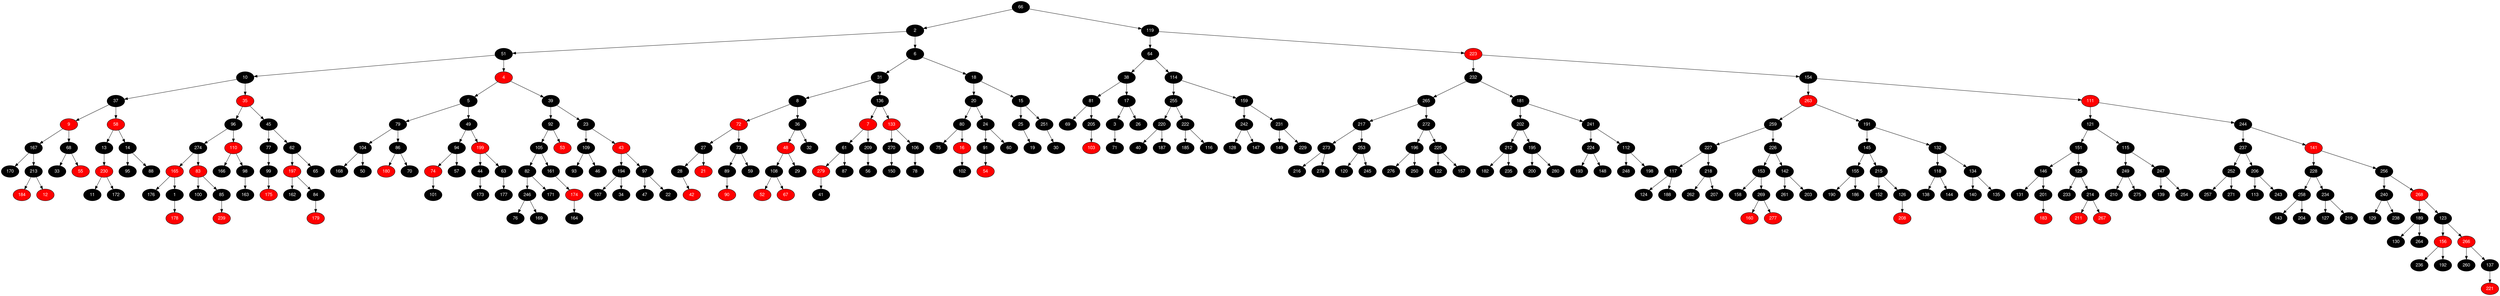 digraph RB_Teste {
	node [fontname="Helvetica,Arial,sans-serif" style="filled"]
	edge [fontname="Helvetica,Arial,sans-serif" color="black"]

	{
		node [fillcolor=" black" fontcolor=" white"] 66 
		node [fillcolor=" black" fontcolor=" white"] 2 
		node [fillcolor=" black" fontcolor=" white"] 51 
		node [fillcolor=" black" fontcolor=" white"] 10 
		node [fillcolor=" black" fontcolor=" white"] 37 
		node [fillcolor=" red" fontcolor=" white"] 9 
		node [fillcolor=" black" fontcolor=" white"] 167 
		node [fillcolor=" black" fontcolor=" white"] 170 
		node [fillcolor=" black" fontcolor=" white"] 213 
		node [fillcolor=" red" fontcolor=" white"] 184 
		node [fillcolor=" red" fontcolor=" white"] 12 
		node [fillcolor=" black" fontcolor=" white"] 68 
		node [fillcolor=" black" fontcolor=" white"] 33 
		node [fillcolor=" red" fontcolor=" white"] 55 
		node [fillcolor=" red" fontcolor=" white"] 58 
		node [fillcolor=" black" fontcolor=" white"] 13 
		node [fillcolor=" red" fontcolor=" white"] 230 
		node [fillcolor=" black" fontcolor=" white"] 11 
		node [fillcolor=" black" fontcolor=" white"] 172 
		node [fillcolor=" black" fontcolor=" white"] 14 
		node [fillcolor=" black" fontcolor=" white"] 95 
		node [fillcolor=" black" fontcolor=" white"] 88 
		node [fillcolor=" red" fontcolor=" white"] 35 
		node [fillcolor=" black" fontcolor=" white"] 96 
		node [fillcolor=" black" fontcolor=" white"] 274 
		node [fillcolor=" red" fontcolor=" white"] 165 
		node [fillcolor=" black" fontcolor=" white"] 176 
		node [fillcolor=" black" fontcolor=" white"] 1 
		node [fillcolor=" red" fontcolor=" white"] 178 
		node [fillcolor=" red" fontcolor=" white"] 83 
		node [fillcolor=" black" fontcolor=" white"] 100 
		node [fillcolor=" black" fontcolor=" white"] 85 
		node [fillcolor=" red" fontcolor=" white"] 239 
		node [fillcolor=" red" fontcolor=" white"] 110 
		node [fillcolor=" black" fontcolor=" white"] 166 
		node [fillcolor=" black" fontcolor=" white"] 98 
		node [fillcolor=" black" fontcolor=" white"] 163 
		node [fillcolor=" black" fontcolor=" white"] 45 
		node [fillcolor=" black" fontcolor=" white"] 77 
		node [fillcolor=" black" fontcolor=" white"] 99 
		node [fillcolor=" red" fontcolor=" white"] 175 
		node [fillcolor=" black" fontcolor=" white"] 62 
		node [fillcolor=" red" fontcolor=" white"] 197 
		node [fillcolor=" black" fontcolor=" white"] 162 
		node [fillcolor=" black" fontcolor=" white"] 84 
		node [fillcolor=" red" fontcolor=" white"] 179 
		node [fillcolor=" black" fontcolor=" white"] 65 
		node [fillcolor=" red" fontcolor=" white"] 4 
		node [fillcolor=" black" fontcolor=" white"] 5 
		node [fillcolor=" black" fontcolor=" white"] 79 
		node [fillcolor=" black" fontcolor=" white"] 104 
		node [fillcolor=" black" fontcolor=" white"] 168 
		node [fillcolor=" black" fontcolor=" white"] 50 
		node [fillcolor=" black" fontcolor=" white"] 86 
		node [fillcolor=" red" fontcolor=" white"] 180 
		node [fillcolor=" black" fontcolor=" white"] 70 
		node [fillcolor=" black" fontcolor=" white"] 49 
		node [fillcolor=" black" fontcolor=" white"] 94 
		node [fillcolor=" red" fontcolor=" white"] 74 
		node [fillcolor=" black" fontcolor=" white"] 101 
		node [fillcolor=" black" fontcolor=" white"] 57 
		node [fillcolor=" red" fontcolor=" white"] 199 
		node [fillcolor=" black" fontcolor=" white"] 44 
		node [fillcolor=" black" fontcolor=" white"] 173 
		node [fillcolor=" black" fontcolor=" white"] 63 
		node [fillcolor=" black" fontcolor=" white"] 177 
		node [fillcolor=" black" fontcolor=" white"] 39 
		node [fillcolor=" black" fontcolor=" white"] 92 
		node [fillcolor=" black" fontcolor=" white"] 105 
		node [fillcolor=" black" fontcolor=" white"] 82 
		node [fillcolor=" black" fontcolor=" white"] 246 
		node [fillcolor=" black" fontcolor=" white"] 76 
		node [fillcolor=" black" fontcolor=" white"] 169 
		node [fillcolor=" black" fontcolor=" white"] 171 
		node [fillcolor=" black" fontcolor=" white"] 161 
		node [fillcolor=" red" fontcolor=" white"] 174 
		node [fillcolor=" black" fontcolor=" white"] 164 
		node [fillcolor=" red" fontcolor=" white"] 53 
		node [fillcolor=" black" fontcolor=" white"] 23 
		node [fillcolor=" black" fontcolor=" white"] 109 
		node [fillcolor=" black" fontcolor=" white"] 93 
		node [fillcolor=" black" fontcolor=" white"] 46 
		node [fillcolor=" red" fontcolor=" white"] 43 
		node [fillcolor=" black" fontcolor=" white"] 194 
		node [fillcolor=" black" fontcolor=" white"] 107 
		node [fillcolor=" black" fontcolor=" white"] 34 
		node [fillcolor=" black" fontcolor=" white"] 97 
		node [fillcolor=" black" fontcolor=" white"] 47 
		node [fillcolor=" black" fontcolor=" white"] 22 
		node [fillcolor=" black" fontcolor=" white"] 6 
		node [fillcolor=" black" fontcolor=" white"] 31 
		node [fillcolor=" black" fontcolor=" white"] 8 
		node [fillcolor=" red" fontcolor=" white"] 72 
		node [fillcolor=" black" fontcolor=" white"] 27 
		node [fillcolor=" black" fontcolor=" white"] 28 
		node [fillcolor=" red" fontcolor=" white"] 42 
		node [fillcolor=" red" fontcolor=" white"] 21 
		node [fillcolor=" black" fontcolor=" white"] 73 
		node [fillcolor=" black" fontcolor=" white"] 89 
		node [fillcolor=" red" fontcolor=" white"] 90 
		node [fillcolor=" black" fontcolor=" white"] 59 
		node [fillcolor=" black" fontcolor=" white"] 36 
		node [fillcolor=" red" fontcolor=" white"] 48 
		node [fillcolor=" black" fontcolor=" white"] 108 
		node [fillcolor=" red" fontcolor=" white"] 52 
		node [fillcolor=" red" fontcolor=" white"] 67 
		node [fillcolor=" black" fontcolor=" white"] 29 
		node [fillcolor=" black" fontcolor=" white"] 32 
		node [fillcolor=" black" fontcolor=" white"] 136 
		node [fillcolor=" red" fontcolor=" white"] 7 
		node [fillcolor=" black" fontcolor=" white"] 61 
		node [fillcolor=" red" fontcolor=" white"] 279 
		node [fillcolor=" black" fontcolor=" white"] 41 
		node [fillcolor=" black" fontcolor=" white"] 87 
		node [fillcolor=" black" fontcolor=" white"] 209 
		node [fillcolor=" black" fontcolor=" white"] 56 
		node [fillcolor=" red" fontcolor=" white"] 133 
		node [fillcolor=" black" fontcolor=" white"] 270 
		node [fillcolor=" black" fontcolor=" white"] 150 
		node [fillcolor=" black" fontcolor=" white"] 106 
		node [fillcolor=" black" fontcolor=" white"] 78 
		node [fillcolor=" black" fontcolor=" white"] 18 
		node [fillcolor=" black" fontcolor=" white"] 20 
		node [fillcolor=" black" fontcolor=" white"] 80 
		node [fillcolor=" black" fontcolor=" white"] 75 
		node [fillcolor=" red" fontcolor=" white"] 16 
		node [fillcolor=" black" fontcolor=" white"] 102 
		node [fillcolor=" black" fontcolor=" white"] 24 
		node [fillcolor=" black" fontcolor=" white"] 91 
		node [fillcolor=" red" fontcolor=" white"] 54 
		node [fillcolor=" black" fontcolor=" white"] 60 
		node [fillcolor=" black" fontcolor=" white"] 15 
		node [fillcolor=" black" fontcolor=" white"] 25 
		node [fillcolor=" black" fontcolor=" white"] 19 
		node [fillcolor=" black" fontcolor=" white"] 251 
		node [fillcolor=" black" fontcolor=" white"] 30 
		node [fillcolor=" black" fontcolor=" white"] 119 
		node [fillcolor=" black" fontcolor=" white"] 64 
		node [fillcolor=" black" fontcolor=" white"] 38 
		node [fillcolor=" black" fontcolor=" white"] 81 
		node [fillcolor=" black" fontcolor=" white"] 69 
		node [fillcolor=" black" fontcolor=" white"] 205 
		node [fillcolor=" red" fontcolor=" white"] 103 
		node [fillcolor=" black" fontcolor=" white"] 17 
		node [fillcolor=" black" fontcolor=" white"] 3 
		node [fillcolor=" black" fontcolor=" white"] 71 
		node [fillcolor=" black" fontcolor=" white"] 26 
		node [fillcolor=" black" fontcolor=" white"] 114 
		node [fillcolor=" black" fontcolor=" white"] 255 
		node [fillcolor=" black" fontcolor=" white"] 220 
		node [fillcolor=" black" fontcolor=" white"] 40 
		node [fillcolor=" black" fontcolor=" white"] 187 
		node [fillcolor=" black" fontcolor=" white"] 222 
		node [fillcolor=" black" fontcolor=" white"] 185 
		node [fillcolor=" black" fontcolor=" white"] 116 
		node [fillcolor=" black" fontcolor=" white"] 159 
		node [fillcolor=" black" fontcolor=" white"] 242 
		node [fillcolor=" black" fontcolor=" white"] 128 
		node [fillcolor=" black" fontcolor=" white"] 147 
		node [fillcolor=" black" fontcolor=" white"] 231 
		node [fillcolor=" black" fontcolor=" white"] 149 
		node [fillcolor=" black" fontcolor=" white"] 229 
		node [fillcolor=" red" fontcolor=" white"] 223 
		node [fillcolor=" black" fontcolor=" white"] 232 
		node [fillcolor=" black" fontcolor=" white"] 265 
		node [fillcolor=" black" fontcolor=" white"] 217 
		node [fillcolor=" black" fontcolor=" white"] 273 
		node [fillcolor=" black" fontcolor=" white"] 216 
		node [fillcolor=" black" fontcolor=" white"] 278 
		node [fillcolor=" black" fontcolor=" white"] 253 
		node [fillcolor=" black" fontcolor=" white"] 120 
		node [fillcolor=" black" fontcolor=" white"] 245 
		node [fillcolor=" black" fontcolor=" white"] 272 
		node [fillcolor=" black" fontcolor=" white"] 196 
		node [fillcolor=" black" fontcolor=" white"] 276 
		node [fillcolor=" black" fontcolor=" white"] 250 
		node [fillcolor=" black" fontcolor=" white"] 225 
		node [fillcolor=" black" fontcolor=" white"] 122 
		node [fillcolor=" black" fontcolor=" white"] 157 
		node [fillcolor=" black" fontcolor=" white"] 181 
		node [fillcolor=" black" fontcolor=" white"] 202 
		node [fillcolor=" black" fontcolor=" white"] 212 
		node [fillcolor=" black" fontcolor=" white"] 182 
		node [fillcolor=" black" fontcolor=" white"] 235 
		node [fillcolor=" black" fontcolor=" white"] 195 
		node [fillcolor=" black" fontcolor=" white"] 200 
		node [fillcolor=" black" fontcolor=" white"] 280 
		node [fillcolor=" black" fontcolor=" white"] 241 
		node [fillcolor=" black" fontcolor=" white"] 224 
		node [fillcolor=" black" fontcolor=" white"] 193 
		node [fillcolor=" black" fontcolor=" white"] 148 
		node [fillcolor=" black" fontcolor=" white"] 112 
		node [fillcolor=" black" fontcolor=" white"] 248 
		node [fillcolor=" black" fontcolor=" white"] 198 
		node [fillcolor=" black" fontcolor=" white"] 154 
		node [fillcolor=" red" fontcolor=" white"] 263 
		node [fillcolor=" black" fontcolor=" white"] 259 
		node [fillcolor=" black" fontcolor=" white"] 227 
		node [fillcolor=" black" fontcolor=" white"] 117 
		node [fillcolor=" black" fontcolor=" white"] 124 
		node [fillcolor=" black" fontcolor=" white"] 188 
		node [fillcolor=" black" fontcolor=" white"] 218 
		node [fillcolor=" black" fontcolor=" white"] 262 
		node [fillcolor=" black" fontcolor=" white"] 207 
		node [fillcolor=" black" fontcolor=" white"] 226 
		node [fillcolor=" black" fontcolor=" white"] 153 
		node [fillcolor=" black" fontcolor=" white"] 158 
		node [fillcolor=" black" fontcolor=" white"] 269 
		node [fillcolor=" red" fontcolor=" white"] 160 
		node [fillcolor=" red" fontcolor=" white"] 277 
		node [fillcolor=" black" fontcolor=" white"] 142 
		node [fillcolor=" black" fontcolor=" white"] 261 
		node [fillcolor=" black" fontcolor=" white"] 203 
		node [fillcolor=" black" fontcolor=" white"] 191 
		node [fillcolor=" black" fontcolor=" white"] 145 
		node [fillcolor=" black" fontcolor=" white"] 155 
		node [fillcolor=" black" fontcolor=" white"] 190 
		node [fillcolor=" black" fontcolor=" white"] 186 
		node [fillcolor=" black" fontcolor=" white"] 215 
		node [fillcolor=" black" fontcolor=" white"] 152 
		node [fillcolor=" black" fontcolor=" white"] 126 
		node [fillcolor=" red" fontcolor=" white"] 208 
		node [fillcolor=" black" fontcolor=" white"] 132 
		node [fillcolor=" black" fontcolor=" white"] 118 
		node [fillcolor=" black" fontcolor=" white"] 138 
		node [fillcolor=" black" fontcolor=" white"] 144 
		node [fillcolor=" black" fontcolor=" white"] 134 
		node [fillcolor=" black" fontcolor=" white"] 140 
		node [fillcolor=" black" fontcolor=" white"] 135 
		node [fillcolor=" red" fontcolor=" white"] 111 
		node [fillcolor=" black" fontcolor=" white"] 121 
		node [fillcolor=" black" fontcolor=" white"] 151 
		node [fillcolor=" black" fontcolor=" white"] 146 
		node [fillcolor=" black" fontcolor=" white"] 131 
		node [fillcolor=" black" fontcolor=" white"] 201 
		node [fillcolor=" red" fontcolor=" white"] 183 
		node [fillcolor=" black" fontcolor=" white"] 125 
		node [fillcolor=" black" fontcolor=" white"] 233 
		node [fillcolor=" black" fontcolor=" white"] 214 
		node [fillcolor=" red" fontcolor=" white"] 211 
		node [fillcolor=" red" fontcolor=" white"] 267 
		node [fillcolor=" black" fontcolor=" white"] 115 
		node [fillcolor=" black" fontcolor=" white"] 249 
		node [fillcolor=" black" fontcolor=" white"] 210 
		node [fillcolor=" black" fontcolor=" white"] 275 
		node [fillcolor=" black" fontcolor=" white"] 247 
		node [fillcolor=" black" fontcolor=" white"] 139 
		node [fillcolor=" black" fontcolor=" white"] 254 
		node [fillcolor=" black" fontcolor=" white"] 244 
		node [fillcolor=" black" fontcolor=" white"] 237 
		node [fillcolor=" black" fontcolor=" white"] 252 
		node [fillcolor=" black" fontcolor=" white"] 257 
		node [fillcolor=" black" fontcolor=" white"] 271 
		node [fillcolor=" black" fontcolor=" white"] 206 
		node [fillcolor=" black" fontcolor=" white"] 113 
		node [fillcolor=" black" fontcolor=" white"] 243 
		node [fillcolor=" red" fontcolor=" white"] 141 
		node [fillcolor=" black" fontcolor=" white"] 228 
		node [fillcolor=" black" fontcolor=" white"] 258 
		node [fillcolor=" black" fontcolor=" white"] 143 
		node [fillcolor=" black" fontcolor=" white"] 204 
		node [fillcolor=" black" fontcolor=" white"] 234 
		node [fillcolor=" black" fontcolor=" white"] 127 
		node [fillcolor=" black" fontcolor=" white"] 219 
		node [fillcolor=" black" fontcolor=" white"] 256 
		node [fillcolor=" black" fontcolor=" white"] 240 
		node [fillcolor=" black" fontcolor=" white"] 129 
		node [fillcolor=" black" fontcolor=" white"] 238 
		node [fillcolor=" red" fontcolor=" white"] 268 
		node [fillcolor=" black" fontcolor=" white"] 189 
		node [fillcolor=" black" fontcolor=" white"] 130 
		node [fillcolor=" black" fontcolor=" white"] 264 
		node [fillcolor=" black" fontcolor=" white"] 123 
		node [fillcolor=" red" fontcolor=" white"] 156 
		node [fillcolor=" black" fontcolor=" white"] 236 
		node [fillcolor=" black" fontcolor=" white"] 192 
		node [fillcolor=" red" fontcolor=" white"] 266 
		node [fillcolor=" black" fontcolor=" white"] 260 
		node [fillcolor=" black" fontcolor=" white"] 137 
		node [fillcolor=" red" fontcolor=" white"] 221 
	}

	66 -> 2 
	66 -> 119 
	2 -> 51 
	2 -> 6 
	51 -> 10 
	51 -> 4 
	10 -> 37 
	10 -> 35 
	37 -> 9 
	37 -> 58 
	9 -> 167 
	9 -> 68 
	167 -> 170 
	167 -> 213 
	213 -> 184 
	213 -> 12 
	68 -> 33 
	68 -> 55 
	58 -> 13 
	58 -> 14 
	13 -> 230 
	230 -> 11 
	230 -> 172 
	14 -> 95 
	14 -> 88 
	35 -> 96 
	35 -> 45 
	96 -> 274 
	96 -> 110 
	274 -> 165 
	274 -> 83 
	165 -> 176 
	165 -> 1 
	1 -> 178 
	83 -> 100 
	83 -> 85 
	85 -> 239 
	110 -> 166 
	110 -> 98 
	98 -> 163 
	45 -> 77 
	45 -> 62 
	77 -> 99 
	99 -> 175 
	62 -> 197 
	62 -> 65 
	197 -> 162 
	197 -> 84 
	84 -> 179 
	4 -> 5 
	4 -> 39 
	5 -> 79 
	5 -> 49 
	79 -> 104 
	79 -> 86 
	104 -> 168 
	104 -> 50 
	86 -> 180 
	86 -> 70 
	49 -> 94 
	49 -> 199 
	94 -> 74 
	94 -> 57 
	74 -> 101 
	199 -> 44 
	199 -> 63 
	44 -> 173 
	63 -> 177 
	39 -> 92 
	39 -> 23 
	92 -> 105 
	92 -> 53 
	105 -> 82 
	105 -> 161 
	82 -> 246 
	82 -> 171 
	246 -> 76 
	246 -> 169 
	161 -> 174 
	174 -> 164 
	23 -> 109 
	23 -> 43 
	109 -> 93 
	109 -> 46 
	43 -> 194 
	43 -> 97 
	194 -> 107 
	194 -> 34 
	97 -> 47 
	97 -> 22 
	6 -> 31 
	6 -> 18 
	31 -> 8 
	31 -> 136 
	8 -> 72 
	8 -> 36 
	72 -> 27 
	72 -> 73 
	27 -> 28 
	27 -> 21 
	28 -> 42 
	73 -> 89 
	73 -> 59 
	89 -> 90 
	36 -> 48 
	36 -> 32 
	48 -> 108 
	48 -> 29 
	108 -> 52 
	108 -> 67 
	136 -> 7 
	136 -> 133 
	7 -> 61 
	7 -> 209 
	61 -> 279 
	61 -> 87 
	279 -> 41 
	209 -> 56 
	133 -> 270 
	133 -> 106 
	270 -> 150 
	106 -> 78 
	18 -> 20 
	18 -> 15 
	20 -> 80 
	20 -> 24 
	80 -> 75 
	80 -> 16 
	16 -> 102 
	24 -> 91 
	24 -> 60 
	91 -> 54 
	15 -> 25 
	15 -> 251 
	25 -> 19 
	251 -> 30 
	119 -> 64 
	119 -> 223 
	64 -> 38 
	64 -> 114 
	38 -> 81 
	38 -> 17 
	81 -> 69 
	81 -> 205 
	205 -> 103 
	17 -> 3 
	17 -> 26 
	3 -> 71 
	114 -> 255 
	114 -> 159 
	255 -> 220 
	255 -> 222 
	220 -> 40 
	220 -> 187 
	222 -> 185 
	222 -> 116 
	159 -> 242 
	159 -> 231 
	242 -> 128 
	242 -> 147 
	231 -> 149 
	231 -> 229 
	223 -> 232 
	223 -> 154 
	232 -> 265 
	232 -> 181 
	265 -> 217 
	265 -> 272 
	217 -> 273 
	217 -> 253 
	273 -> 216 
	273 -> 278 
	253 -> 120 
	253 -> 245 
	272 -> 196 
	272 -> 225 
	196 -> 276 
	196 -> 250 
	225 -> 122 
	225 -> 157 
	181 -> 202 
	181 -> 241 
	202 -> 212 
	202 -> 195 
	212 -> 182 
	212 -> 235 
	195 -> 200 
	195 -> 280 
	241 -> 224 
	241 -> 112 
	224 -> 193 
	224 -> 148 
	112 -> 248 
	112 -> 198 
	154 -> 263 
	154 -> 111 
	263 -> 259 
	263 -> 191 
	259 -> 227 
	259 -> 226 
	227 -> 117 
	227 -> 218 
	117 -> 124 
	117 -> 188 
	218 -> 262 
	218 -> 207 
	226 -> 153 
	226 -> 142 
	153 -> 158 
	153 -> 269 
	269 -> 160 
	269 -> 277 
	142 -> 261 
	142 -> 203 
	191 -> 145 
	191 -> 132 
	145 -> 155 
	145 -> 215 
	155 -> 190 
	155 -> 186 
	215 -> 152 
	215 -> 126 
	126 -> 208 
	132 -> 118 
	132 -> 134 
	118 -> 138 
	118 -> 144 
	134 -> 140 
	134 -> 135 
	111 -> 121 
	111 -> 244 
	121 -> 151 
	121 -> 115 
	151 -> 146 
	151 -> 125 
	146 -> 131 
	146 -> 201 
	201 -> 183 
	125 -> 233 
	125 -> 214 
	214 -> 211 
	214 -> 267 
	115 -> 249 
	115 -> 247 
	249 -> 210 
	249 -> 275 
	247 -> 139 
	247 -> 254 
	244 -> 237 
	244 -> 141 
	237 -> 252 
	237 -> 206 
	252 -> 257 
	252 -> 271 
	206 -> 113 
	206 -> 243 
	141 -> 228 
	141 -> 256 
	228 -> 258 
	228 -> 234 
	258 -> 143 
	258 -> 204 
	234 -> 127 
	234 -> 219 
	256 -> 240 
	256 -> 268 
	240 -> 129 
	240 -> 238 
	268 -> 189 
	268 -> 123 
	189 -> 130 
	189 -> 264 
	123 -> 156 
	123 -> 266 
	156 -> 236 
	156 -> 192 
	266 -> 260 
	266 -> 137 
	137 -> 221 
}
